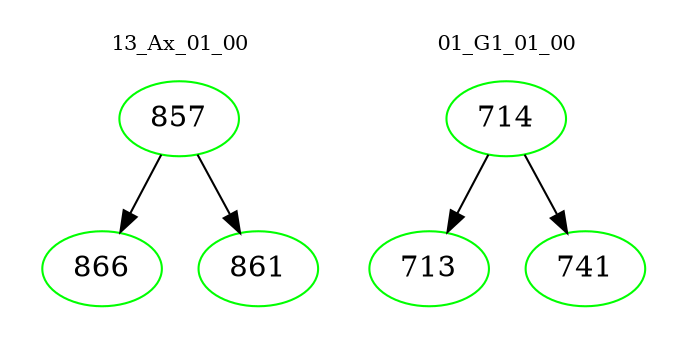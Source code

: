 digraph{
subgraph cluster_0 {
color = white
label = "13_Ax_01_00";
fontsize=10;
T0_857 [label="857", color="green"]
T0_857 -> T0_866 [color="black"]
T0_866 [label="866", color="green"]
T0_857 -> T0_861 [color="black"]
T0_861 [label="861", color="green"]
}
subgraph cluster_1 {
color = white
label = "01_G1_01_00";
fontsize=10;
T1_714 [label="714", color="green"]
T1_714 -> T1_713 [color="black"]
T1_713 [label="713", color="green"]
T1_714 -> T1_741 [color="black"]
T1_741 [label="741", color="green"]
}
}
